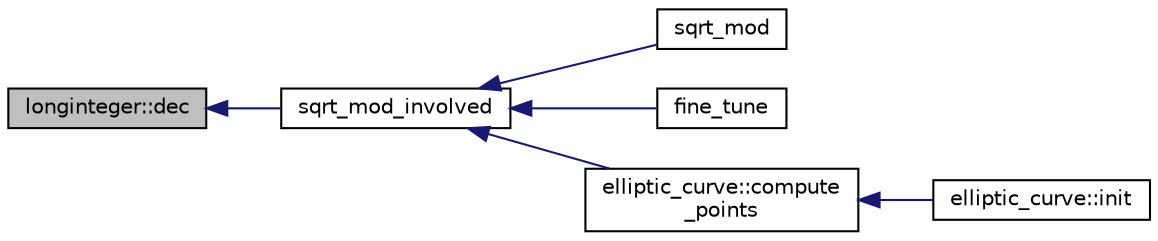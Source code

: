digraph "longinteger::dec"
{
  edge [fontname="Helvetica",fontsize="10",labelfontname="Helvetica",labelfontsize="10"];
  node [fontname="Helvetica",fontsize="10",shape=record];
  rankdir="LR";
  Node328 [label="longinteger::dec",height=0.2,width=0.4,color="black", fillcolor="grey75", style="filled", fontcolor="black"];
  Node328 -> Node329 [dir="back",color="midnightblue",fontsize="10",style="solid",fontname="Helvetica"];
  Node329 [label="sqrt_mod_involved",height=0.2,width=0.4,color="black", fillcolor="white", style="filled",URL="$d3/d72/global_8_c.html#acd861d9b44d7703f6f8bf7fd75b9afe6"];
  Node329 -> Node330 [dir="back",color="midnightblue",fontsize="10",style="solid",fontname="Helvetica"];
  Node330 [label="sqrt_mod",height=0.2,width=0.4,color="black", fillcolor="white", style="filled",URL="$d3/d72/global_8_c.html#a8b9a700cdc4cf3ca42c28e6435945ade"];
  Node329 -> Node331 [dir="back",color="midnightblue",fontsize="10",style="solid",fontname="Helvetica"];
  Node331 [label="fine_tune",height=0.2,width=0.4,color="black", fillcolor="white", style="filled",URL="$d3/d72/global_8_c.html#ab1f4f7f57240dfae62fb2126547fa8e6"];
  Node329 -> Node332 [dir="back",color="midnightblue",fontsize="10",style="solid",fontname="Helvetica"];
  Node332 [label="elliptic_curve::compute\l_points",height=0.2,width=0.4,color="black", fillcolor="white", style="filled",URL="$d3/dea/classelliptic__curve.html#a07f848c282b8e731d9e99e9b358d5a9a"];
  Node332 -> Node333 [dir="back",color="midnightblue",fontsize="10",style="solid",fontname="Helvetica"];
  Node333 [label="elliptic_curve::init",height=0.2,width=0.4,color="black", fillcolor="white", style="filled",URL="$d3/dea/classelliptic__curve.html#a0146cb7d2585f1e15e49d77a7496190f"];
}
